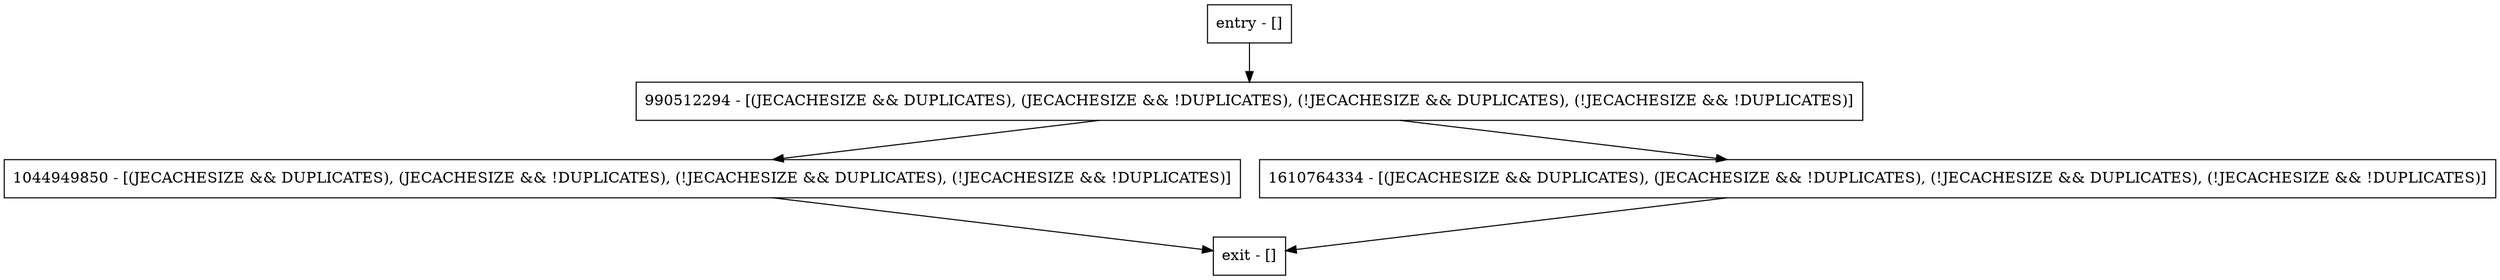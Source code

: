 digraph getSize {
node [shape=record];
entry [label="entry - []"];
exit [label="exit - []"];
990512294 [label="990512294 - [(JECACHESIZE && DUPLICATES), (JECACHESIZE && !DUPLICATES), (!JECACHESIZE && DUPLICATES), (!JECACHESIZE && !DUPLICATES)]"];
1044949850 [label="1044949850 - [(JECACHESIZE && DUPLICATES), (JECACHESIZE && !DUPLICATES), (!JECACHESIZE && DUPLICATES), (!JECACHESIZE && !DUPLICATES)]"];
1610764334 [label="1610764334 - [(JECACHESIZE && DUPLICATES), (JECACHESIZE && !DUPLICATES), (!JECACHESIZE && DUPLICATES), (!JECACHESIZE && !DUPLICATES)]"];
entry;
exit;
entry -> 990512294;
990512294 -> 1044949850;
990512294 -> 1610764334;
1044949850 -> exit;
1610764334 -> exit;
}
